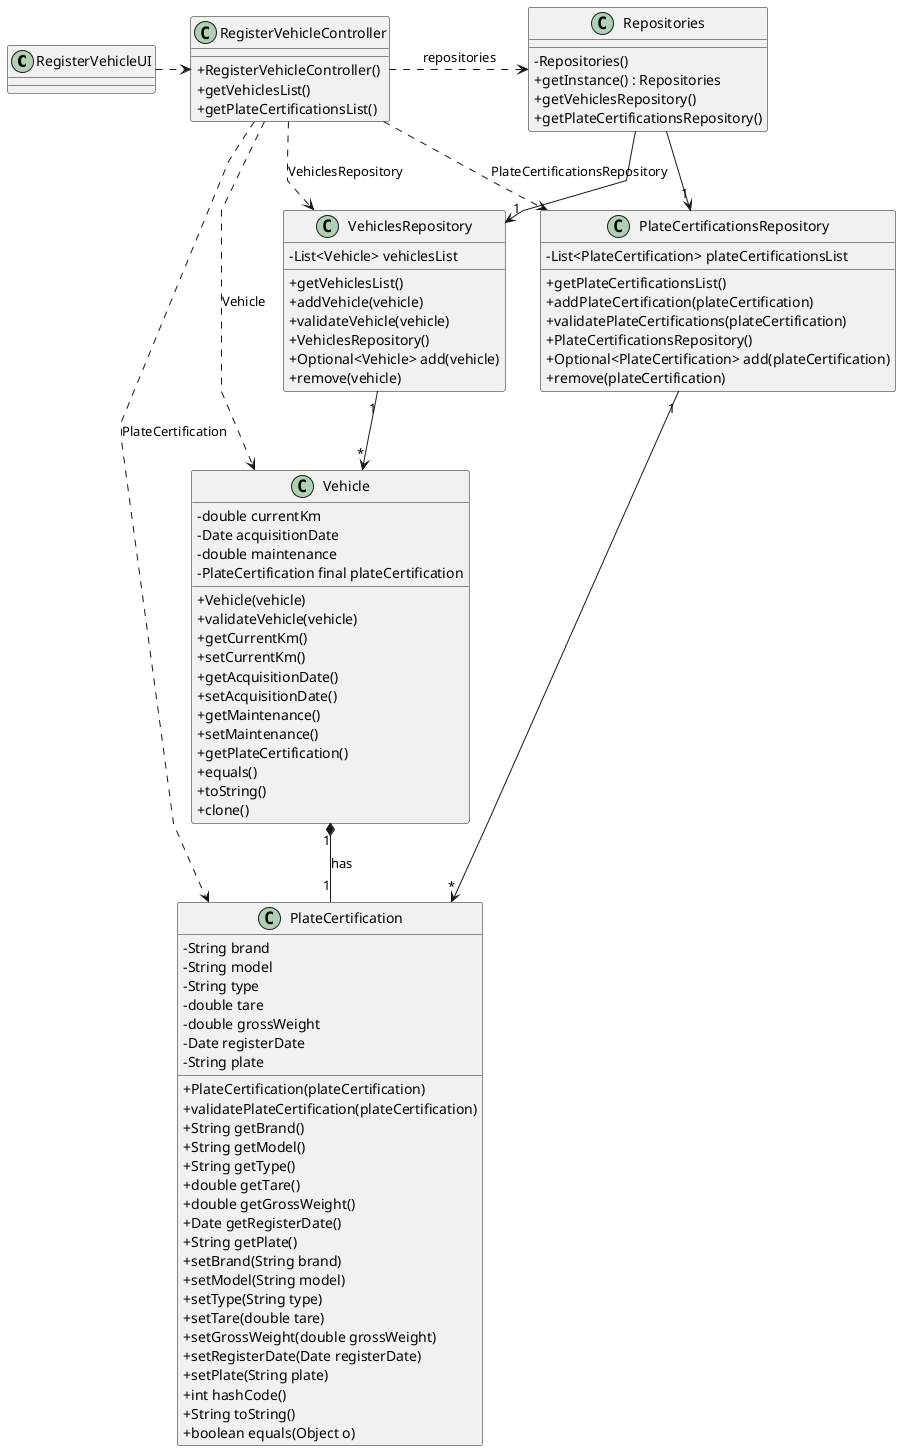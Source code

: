 @startuml
skinparam packageStyle rectangle
skinparam shadowing false
skinparam linetype polyline
skinparam classAttributeIconSize 0

class RegisterVehicleUI {
}

class RegisterVehicleController {
    + RegisterVehicleController()
    + getVehiclesList()
    + getPlateCertificationsList()
}

class Repositories {
    - Repositories()
    + getInstance() : Repositories
    + getVehiclesRepository()
    + getPlateCertificationsRepository()
}

class Vehicle {
    - double currentKm
    - Date acquisitionDate
    - double maintenance
    -PlateCertification final plateCertification
    + Vehicle(vehicle)
    + validateVehicle(vehicle)
    + getCurrentKm()
    + setCurrentKm()
    + getAcquisitionDate()
    + setAcquisitionDate()
    + getMaintenance()
    + setMaintenance()
    + getPlateCertification()
    + equals()
    + toString()
    + clone()
}

class VehiclesRepository {
    + getVehiclesList()
    + addVehicle(vehicle)
    + validateVehicle(vehicle)
    - List<Vehicle> vehiclesList
    + VehiclesRepository()
    + Optional<Vehicle> add(vehicle)
    + remove(vehicle)
}

class PlateCertification {
    - String brand
    - String model
    - String type
    - double tare
    - double grossWeight
    - Date registerDate
    - String plate
    + PlateCertification(plateCertification)
    + validatePlateCertification(plateCertification)
    + String getBrand()
    + String getModel()
    + String getType()
    + double getTare()
    + double getGrossWeight()
    + Date getRegisterDate()
    + String getPlate()
    + setBrand(String brand)
    + setModel(String model)
    + setType(String type)
    + setTare(double tare)
    + setGrossWeight(double grossWeight)
    + setRegisterDate(Date registerDate)
    + setPlate(String plate)
    + int hashCode()
    + String toString()
    + boolean equals(Object o)
}

class PlateCertificationsRepository {
    + getPlateCertificationsList()
    + addPlateCertification(plateCertification)
    + validatePlateCertifications(plateCertification)
    - List<PlateCertification> plateCertificationsList
    + PlateCertificationsRepository()
    + Optional<PlateCertification> add(plateCertification)
    + remove(plateCertification)
}

RegisterVehicleUI .> RegisterVehicleController

RegisterVehicleController .> Repositories : repositories
Repositories --> "1" VehiclesRepository

RegisterVehicleController ..> Vehicle : Vehicle
RegisterVehicleController ..> VehiclesRepository : VehiclesRepository

VehiclesRepository "1" --> "*" Vehicle

Repositories --> "1" PlateCertificationsRepository

RegisterVehicleController ..> PlateCertification : PlateCertification
RegisterVehicleController ..> PlateCertificationsRepository : PlateCertificationsRepository

PlateCertificationsRepository "1" --> "*" PlateCertification

Vehicle "1" *-- "1" PlateCertification : has

@enduml